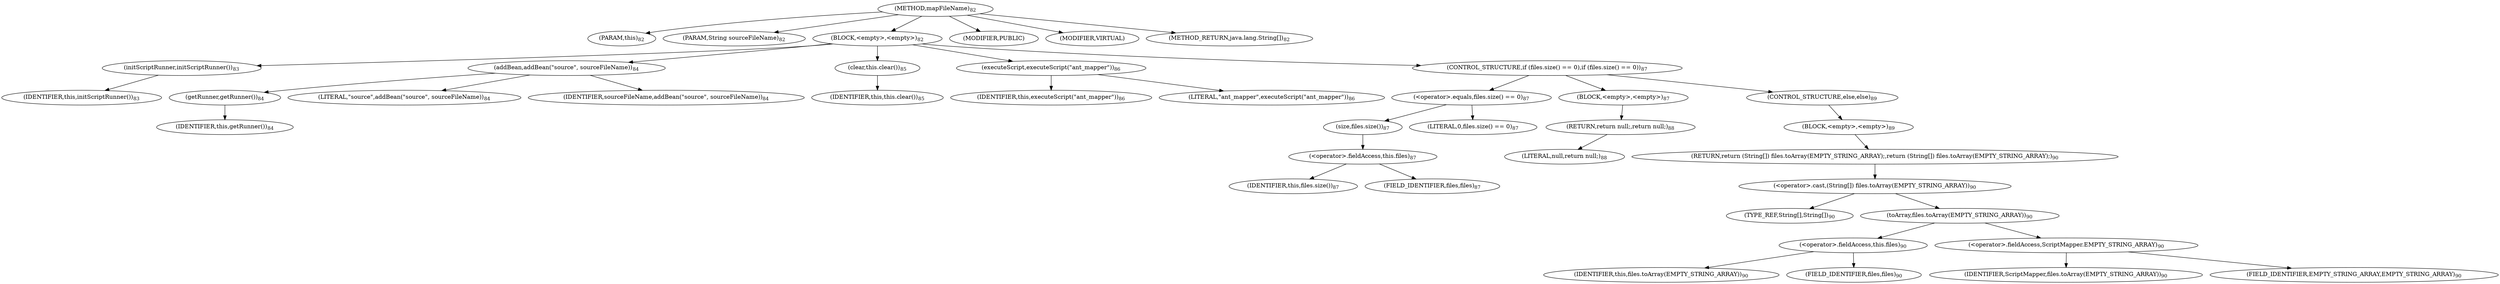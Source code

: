 digraph "mapFileName" {  
"64" [label = <(METHOD,mapFileName)<SUB>82</SUB>> ]
"4" [label = <(PARAM,this)<SUB>82</SUB>> ]
"65" [label = <(PARAM,String sourceFileName)<SUB>82</SUB>> ]
"66" [label = <(BLOCK,&lt;empty&gt;,&lt;empty&gt;)<SUB>82</SUB>> ]
"67" [label = <(initScriptRunner,initScriptRunner())<SUB>83</SUB>> ]
"3" [label = <(IDENTIFIER,this,initScriptRunner())<SUB>83</SUB>> ]
"68" [label = <(addBean,addBean(&quot;source&quot;, sourceFileName))<SUB>84</SUB>> ]
"69" [label = <(getRunner,getRunner())<SUB>84</SUB>> ]
"5" [label = <(IDENTIFIER,this,getRunner())<SUB>84</SUB>> ]
"70" [label = <(LITERAL,&quot;source&quot;,addBean(&quot;source&quot;, sourceFileName))<SUB>84</SUB>> ]
"71" [label = <(IDENTIFIER,sourceFileName,addBean(&quot;source&quot;, sourceFileName))<SUB>84</SUB>> ]
"72" [label = <(clear,this.clear())<SUB>85</SUB>> ]
"6" [label = <(IDENTIFIER,this,this.clear())<SUB>85</SUB>> ]
"73" [label = <(executeScript,executeScript(&quot;ant_mapper&quot;))<SUB>86</SUB>> ]
"7" [label = <(IDENTIFIER,this,executeScript(&quot;ant_mapper&quot;))<SUB>86</SUB>> ]
"74" [label = <(LITERAL,&quot;ant_mapper&quot;,executeScript(&quot;ant_mapper&quot;))<SUB>86</SUB>> ]
"75" [label = <(CONTROL_STRUCTURE,if (files.size() == 0),if (files.size() == 0))<SUB>87</SUB>> ]
"76" [label = <(&lt;operator&gt;.equals,files.size() == 0)<SUB>87</SUB>> ]
"77" [label = <(size,files.size())<SUB>87</SUB>> ]
"78" [label = <(&lt;operator&gt;.fieldAccess,this.files)<SUB>87</SUB>> ]
"79" [label = <(IDENTIFIER,this,files.size())<SUB>87</SUB>> ]
"80" [label = <(FIELD_IDENTIFIER,files,files)<SUB>87</SUB>> ]
"81" [label = <(LITERAL,0,files.size() == 0)<SUB>87</SUB>> ]
"82" [label = <(BLOCK,&lt;empty&gt;,&lt;empty&gt;)<SUB>87</SUB>> ]
"83" [label = <(RETURN,return null;,return null;)<SUB>88</SUB>> ]
"84" [label = <(LITERAL,null,return null;)<SUB>88</SUB>> ]
"85" [label = <(CONTROL_STRUCTURE,else,else)<SUB>89</SUB>> ]
"86" [label = <(BLOCK,&lt;empty&gt;,&lt;empty&gt;)<SUB>89</SUB>> ]
"87" [label = <(RETURN,return (String[]) files.toArray(EMPTY_STRING_ARRAY);,return (String[]) files.toArray(EMPTY_STRING_ARRAY);)<SUB>90</SUB>> ]
"88" [label = <(&lt;operator&gt;.cast,(String[]) files.toArray(EMPTY_STRING_ARRAY))<SUB>90</SUB>> ]
"89" [label = <(TYPE_REF,String[],String[])<SUB>90</SUB>> ]
"90" [label = <(toArray,files.toArray(EMPTY_STRING_ARRAY))<SUB>90</SUB>> ]
"91" [label = <(&lt;operator&gt;.fieldAccess,this.files)<SUB>90</SUB>> ]
"92" [label = <(IDENTIFIER,this,files.toArray(EMPTY_STRING_ARRAY))<SUB>90</SUB>> ]
"93" [label = <(FIELD_IDENTIFIER,files,files)<SUB>90</SUB>> ]
"94" [label = <(&lt;operator&gt;.fieldAccess,ScriptMapper.EMPTY_STRING_ARRAY)<SUB>90</SUB>> ]
"95" [label = <(IDENTIFIER,ScriptMapper,files.toArray(EMPTY_STRING_ARRAY))<SUB>90</SUB>> ]
"96" [label = <(FIELD_IDENTIFIER,EMPTY_STRING_ARRAY,EMPTY_STRING_ARRAY)<SUB>90</SUB>> ]
"97" [label = <(MODIFIER,PUBLIC)> ]
"98" [label = <(MODIFIER,VIRTUAL)> ]
"99" [label = <(METHOD_RETURN,java.lang.String[])<SUB>82</SUB>> ]
  "64" -> "4" 
  "64" -> "65" 
  "64" -> "66" 
  "64" -> "97" 
  "64" -> "98" 
  "64" -> "99" 
  "66" -> "67" 
  "66" -> "68" 
  "66" -> "72" 
  "66" -> "73" 
  "66" -> "75" 
  "67" -> "3" 
  "68" -> "69" 
  "68" -> "70" 
  "68" -> "71" 
  "69" -> "5" 
  "72" -> "6" 
  "73" -> "7" 
  "73" -> "74" 
  "75" -> "76" 
  "75" -> "82" 
  "75" -> "85" 
  "76" -> "77" 
  "76" -> "81" 
  "77" -> "78" 
  "78" -> "79" 
  "78" -> "80" 
  "82" -> "83" 
  "83" -> "84" 
  "85" -> "86" 
  "86" -> "87" 
  "87" -> "88" 
  "88" -> "89" 
  "88" -> "90" 
  "90" -> "91" 
  "90" -> "94" 
  "91" -> "92" 
  "91" -> "93" 
  "94" -> "95" 
  "94" -> "96" 
}
